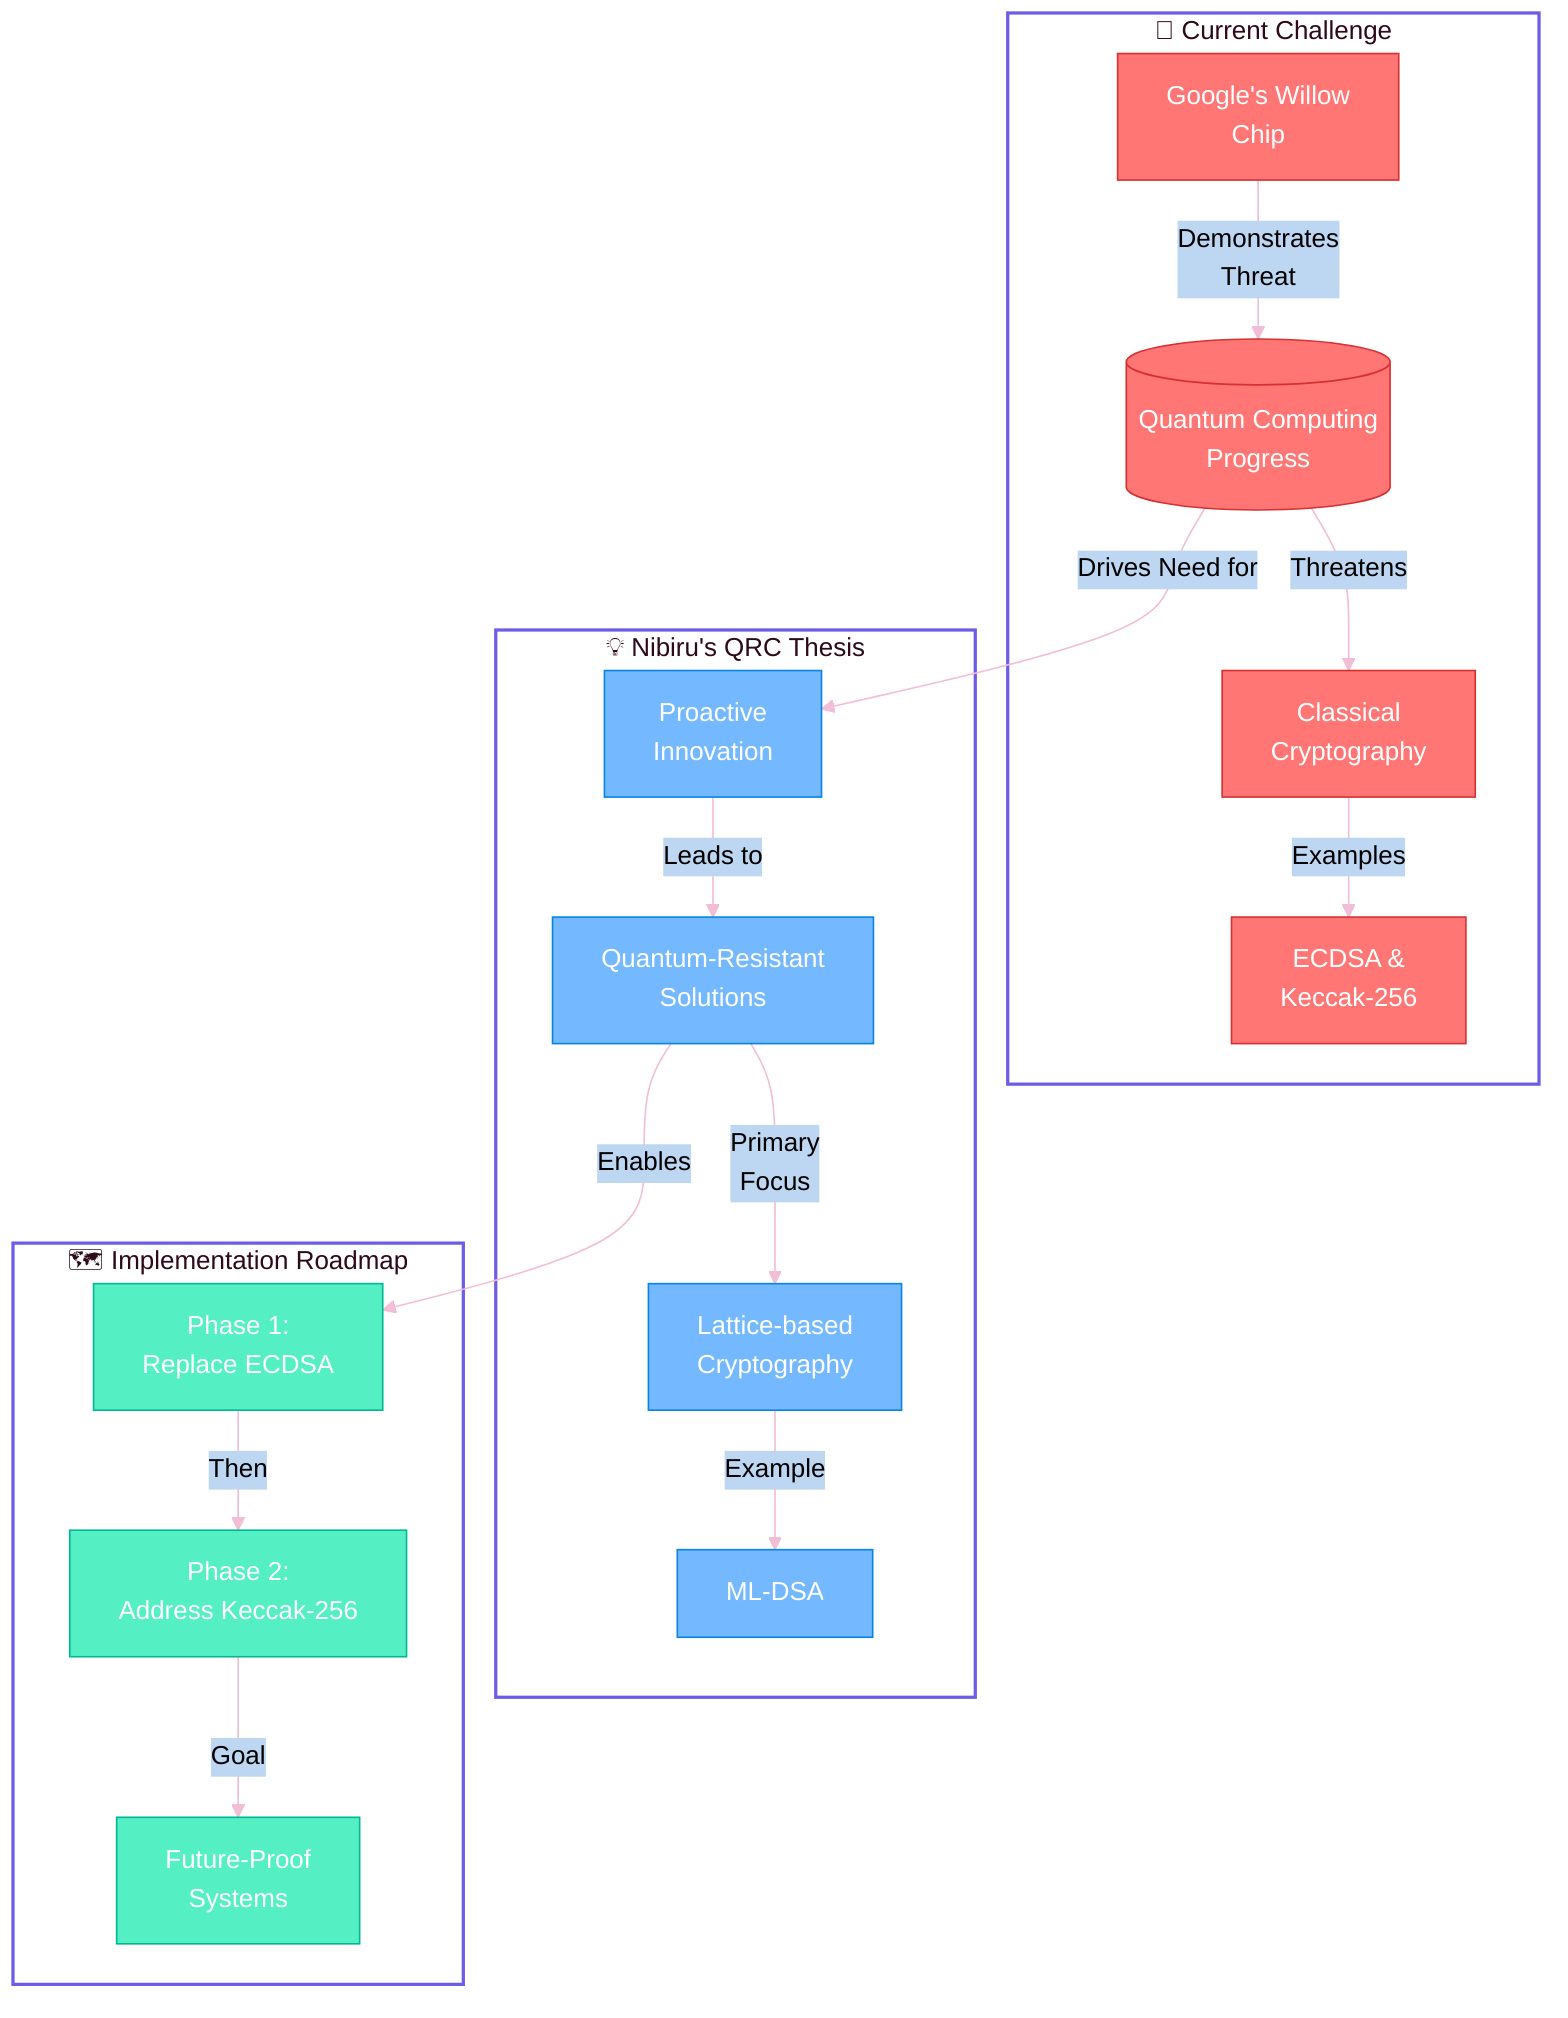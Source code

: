 ---
config:
  theme: base
  themeVariables:
    primaryColor: '#F2BDD6'
    primaryTextColor: '#000000'
    primaryBorderColor: '#F2BDD6'
    lineColor: '#F2BDD6'
    fontSize: '16px'
    secondaryTextColor: '#000000'

    mainBkg: '#F7DBE4'
    secondBkg: '#F7DBE4'
    # --------------- unused ---------------
    background: '#F7DBE4'
---

flowchart TD
    classDef challenge fill:#FF7675,stroke:#D63031,color:white
    classDef solution fill:#74B9FF,stroke:#0984E3,color:white
    classDef implementation fill:#55EFC4,stroke:#00B894,color:white
    classDef container fill:none,stroke:#6C5CE7,stroke-width:2px

    subgraph CurrentChallenge["🚨 Current Challenge"]
        direction TB
        A[("Quantum Computing<br/>Progress")] -->|Threatens| B["Classical<br/>Cryptography"]
        B -->|Examples| C["ECDSA &<br/>Keccak-256"]
        D["Google's Willow<br/>Chip"] -->|Demonstrates<br/>Threat|A
    end

    subgraph QRCThesis["💡 Nibiru's QRC Thesis"]
        direction TB
        E["Proactive<br/>Innovation"] -->|Leads to| F["Quantum-Resistant<br/>Solutions"]
        F -->|Primary<br/>Focus| G["Lattice-based<br/>Cryptography"]
        G -->|Example| H["ML-DSA"]
    end

    subgraph Roadmap["🗺️ Implementation Roadmap"]
        direction LR
        I["Phase 1:<br/>Replace ECDSA"] -->|Then| J["Phase 2:<br/>Address Keccak-256"]
        J -->|Goal| K["Future-Proof<br/>Systems"]
    end

    A -->|Drives Need for| E
    F -->|Enables| I

    class A,B,C,D challenge
    class E,F,G,H solution
    class I,J,K implementation
    class CurrentChallenge,QRCThesis,Roadmap container